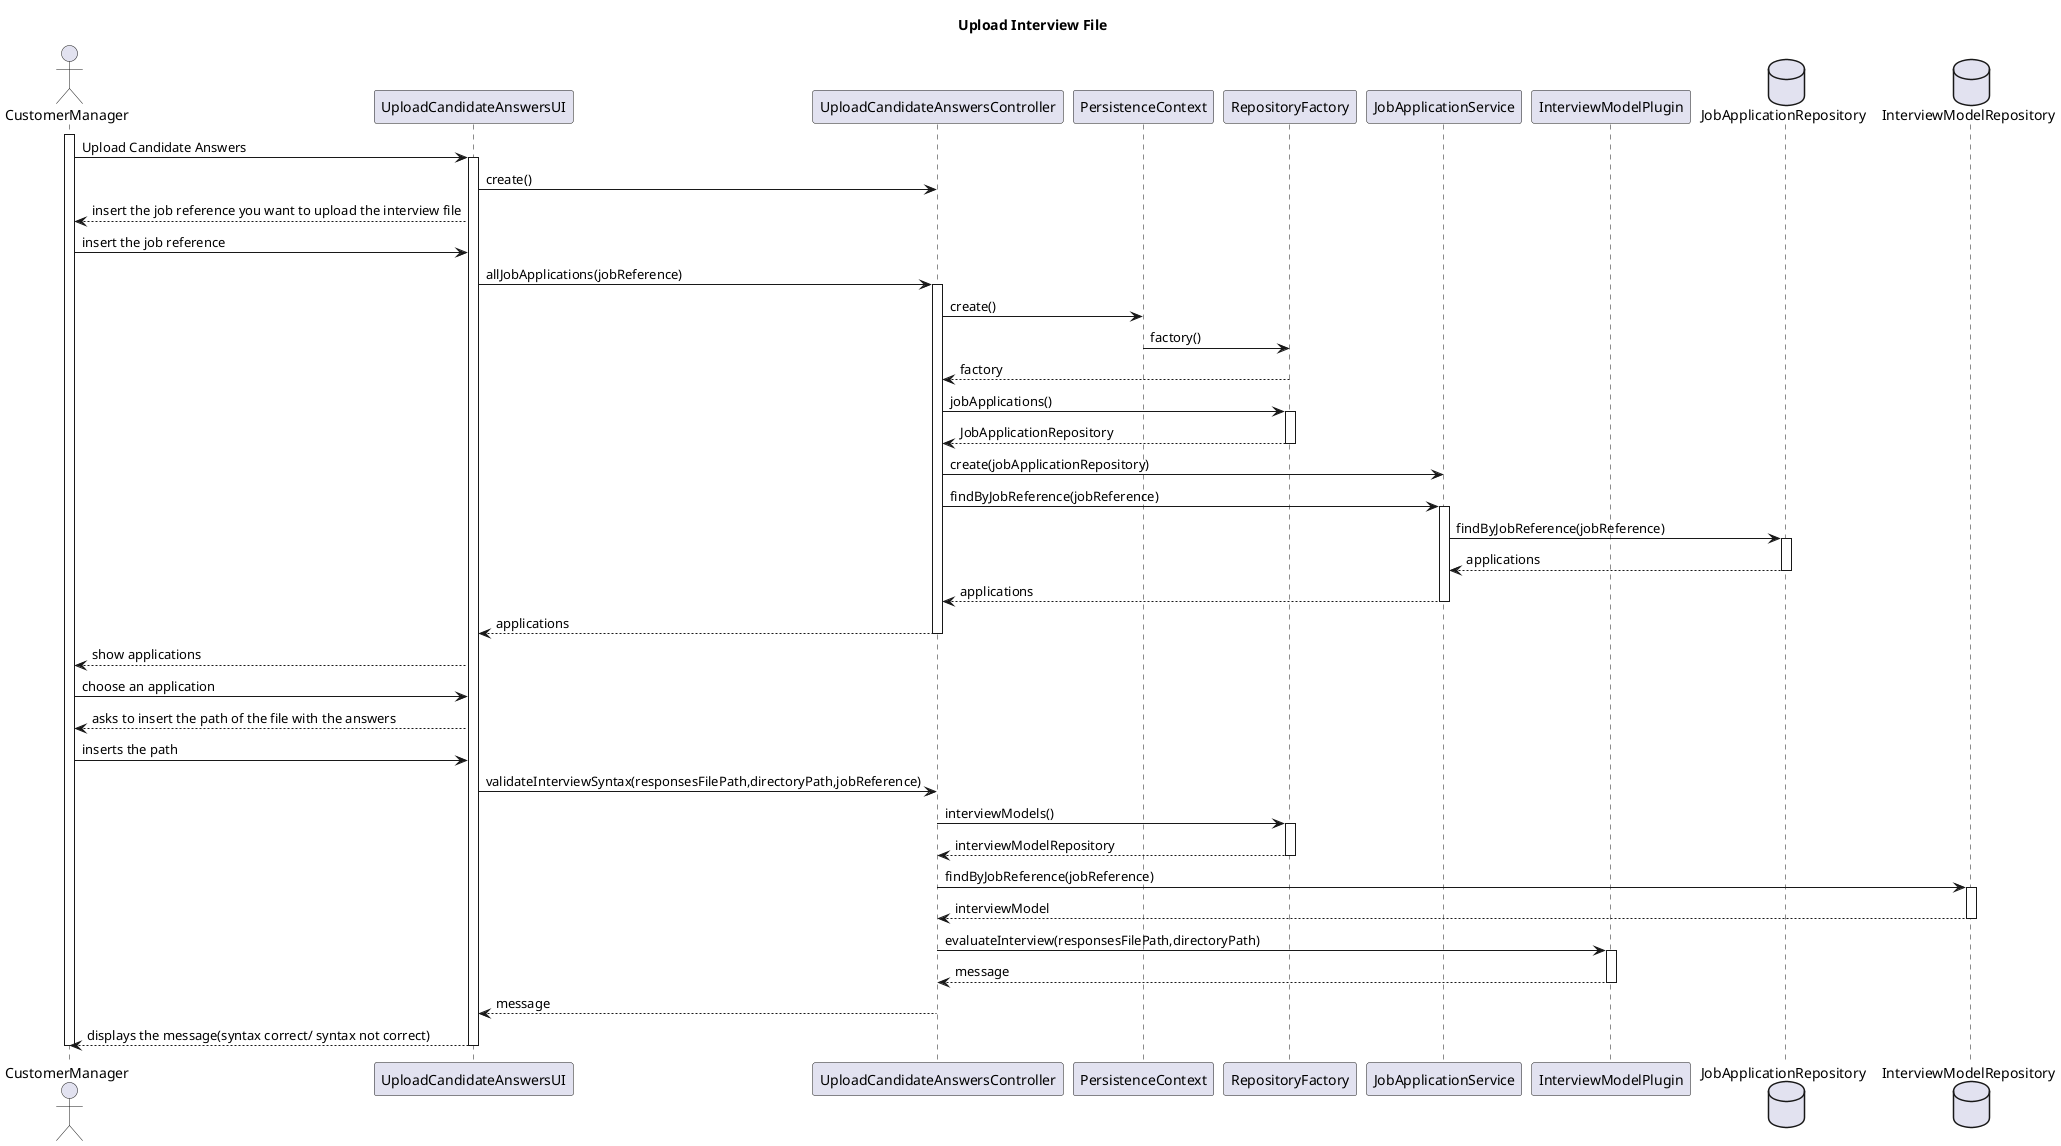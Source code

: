 @startuml

title Upload Interview File

actor CustomerManager as Actor

participant "UploadCandidateAnswersUI" as UI
participant "UploadCandidateAnswersController" as Controller
participant "PersistenceContext" as Persistence
participant "RepositoryFactory" as Factory
participant "JobApplicationService" as JobApplicationService
participant "InterviewModelPlugin" as InterviewModelPlugin
database "JobApplicationRepository" as JobApplicationRepository
database "InterviewModelRepository" as InterviewModelRepository

activate Actor

Actor -> UI: Upload Candidate Answers
    activate UI

    UI -> Controller: create()

    UI --> Actor : insert the job reference you want to upload the interview file

    Actor -> UI : insert the job reference

    UI -> Controller : allJobApplications(jobReference)
        activate Controller

            Controller -> Persistence : create()


            Persistence -> Factory : factory()


            Factory --> Controller : factory


            Controller -> Factory : jobApplications()

            activate Factory

            Factory --> Controller : JobApplicationRepository

            deactivate Factory

            Controller -> JobApplicationService : create(jobApplicationRepository)

            Controller -> JobApplicationService : findByJobReference(jobReference)

            activate JobApplicationService

            JobApplicationService -> JobApplicationRepository : findByJobReference(jobReference)

            activate JobApplicationRepository

            JobApplicationRepository --> JobApplicationService : applications

            deactivate JobApplicationRepository

            JobApplicationService --> Controller : applications

            deactivate JobApplicationService

            Controller --> UI : applications

            deactivate Controller

            UI --> Actor : show applications


            Actor -> UI : choose an application

            UI --> Actor : asks to insert the path of the file with the answers

            Actor -> UI : inserts the path

            UI -> Controller : validateInterviewSyntax(responsesFilePath,directoryPath,jobReference)

            Controller -> Factory : interviewModels()

            activate Factory

            Factory --> Controller : interviewModelRepository

            deactivate Factory
            Controller -> InterviewModelRepository : findByJobReference(jobReference)

            activate InterviewModelRepository

            InterviewModelRepository --> Controller : interviewModel

            deactivate InterviewModelRepository


            Controller -> InterviewModelPlugin : evaluateInterview(responsesFilePath,directoryPath)

            activate InterviewModelPlugin

            InterviewModelPlugin --> Controller : message

            deactivate InterviewModelPlugin

            Controller --> UI : message

            UI --> Actor : displays the message(syntax correct/ syntax not correct)
             deactivate UI
             deactivate Actor

@enduml